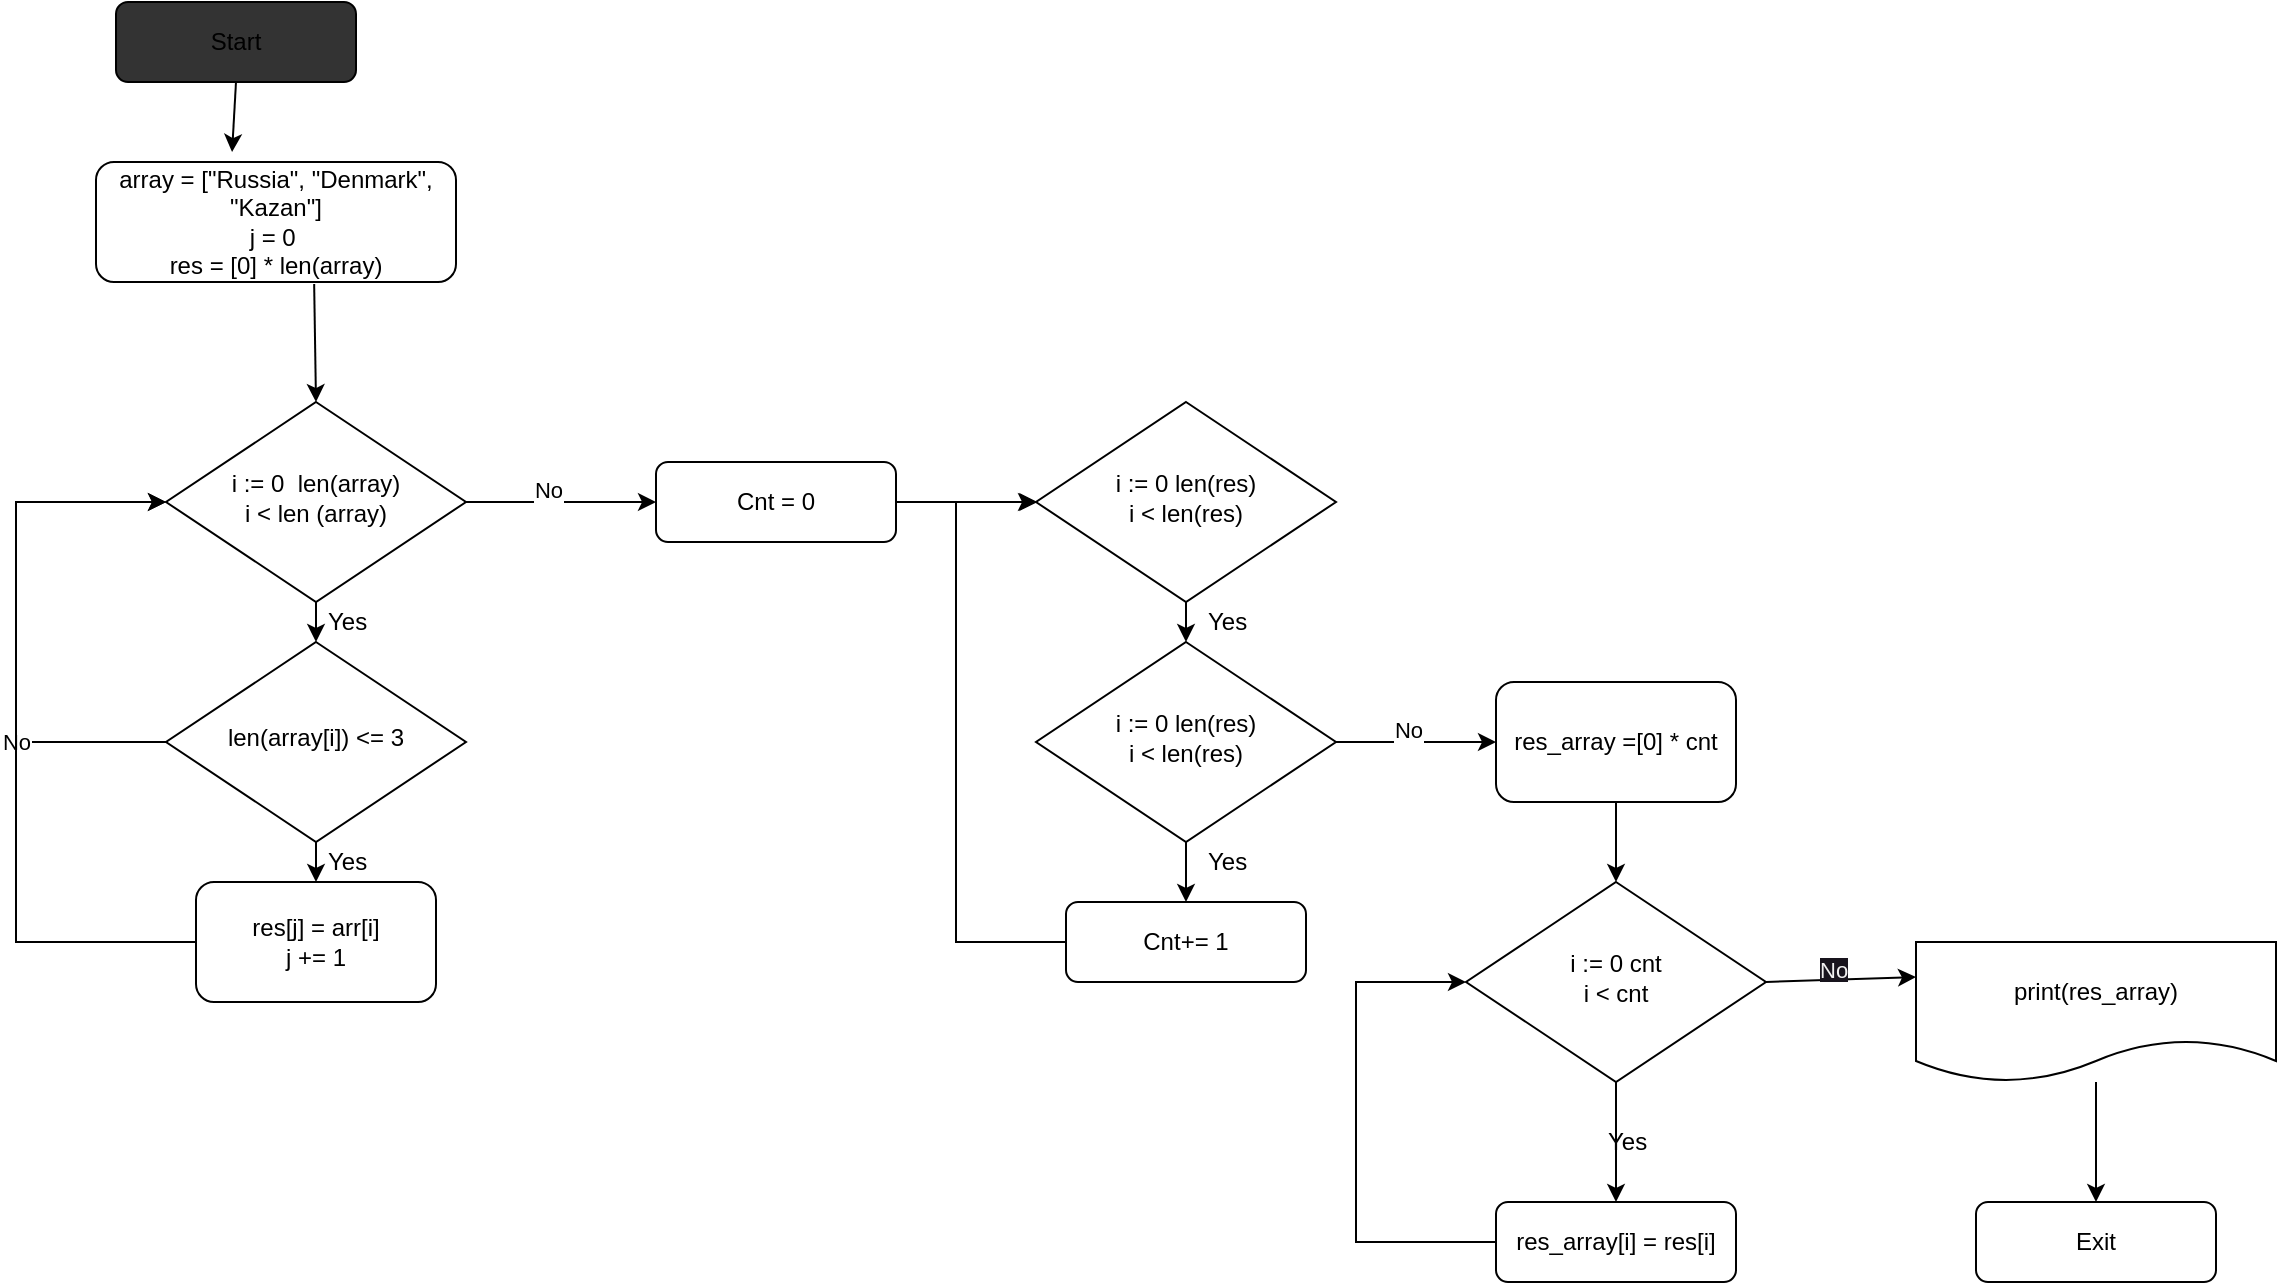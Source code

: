 <mxfile version="22.0.3" type="device">
  <diagram id="C5RBs43oDa-KdzZeNtuy" name="Page-1">
    <mxGraphModel dx="2485" dy="771" grid="1" gridSize="10" guides="1" tooltips="1" connect="1" arrows="1" fold="1" page="1" pageScale="1" pageWidth="827" pageHeight="1169" math="0" shadow="0">
      <root>
        <mxCell id="WIyWlLk6GJQsqaUBKTNV-0" />
        <mxCell id="WIyWlLk6GJQsqaUBKTNV-1" parent="WIyWlLk6GJQsqaUBKTNV-0" />
        <mxCell id="WIyWlLk6GJQsqaUBKTNV-3" value="Start" style="rounded=1;whiteSpace=wrap;html=1;fontSize=12;glass=0;strokeWidth=1;shadow=0;fillColor=#333333;" parent="WIyWlLk6GJQsqaUBKTNV-1" vertex="1">
          <mxGeometry x="-380" y="40" width="120" height="40" as="geometry" />
        </mxCell>
        <mxCell id="WIyWlLk6GJQsqaUBKTNV-6" value="i := 0&amp;nbsp; len(array)&lt;br&gt;i &amp;lt; len (array)" style="rhombus;whiteSpace=wrap;html=1;shadow=0;fontFamily=Helvetica;fontSize=12;align=center;strokeWidth=1;spacing=6;spacingTop=-4;" parent="WIyWlLk6GJQsqaUBKTNV-1" vertex="1">
          <mxGeometry x="-355" y="240" width="150" height="100" as="geometry" />
        </mxCell>
        <mxCell id="WIyWlLk6GJQsqaUBKTNV-11" value="Exit" style="rounded=1;whiteSpace=wrap;html=1;fontSize=12;glass=0;strokeWidth=1;shadow=0;" parent="WIyWlLk6GJQsqaUBKTNV-1" vertex="1">
          <mxGeometry x="550" y="640" width="120" height="40" as="geometry" />
        </mxCell>
        <mxCell id="WIyWlLk6GJQsqaUBKTNV-12" value="Cnt = 0" style="rounded=1;whiteSpace=wrap;html=1;fontSize=12;glass=0;strokeWidth=1;shadow=0;" parent="WIyWlLk6GJQsqaUBKTNV-1" vertex="1">
          <mxGeometry x="-110" y="270" width="120" height="40" as="geometry" />
        </mxCell>
        <mxCell id="hSJEc_ZQ-GUVF6uOlFHG-0" value="array = [&quot;Russia&quot;, &quot;Denmark&quot;, &quot;Kazan&quot;]&lt;br&gt;j = 0&amp;nbsp;&lt;br&gt;res = [0] * len(array)" style="rounded=1;whiteSpace=wrap;html=1;" vertex="1" parent="WIyWlLk6GJQsqaUBKTNV-1">
          <mxGeometry x="-390" y="120" width="180" height="60" as="geometry" />
        </mxCell>
        <mxCell id="hSJEc_ZQ-GUVF6uOlFHG-2" value="" style="endArrow=classic;html=1;rounded=0;exitX=0.5;exitY=1;exitDx=0;exitDy=0;entryX=0.378;entryY=-0.083;entryDx=0;entryDy=0;entryPerimeter=0;" edge="1" parent="WIyWlLk6GJQsqaUBKTNV-1" source="WIyWlLk6GJQsqaUBKTNV-3" target="hSJEc_ZQ-GUVF6uOlFHG-0">
          <mxGeometry width="50" height="50" relative="1" as="geometry">
            <mxPoint x="390" y="420" as="sourcePoint" />
            <mxPoint x="440" y="370" as="targetPoint" />
          </mxGeometry>
        </mxCell>
        <mxCell id="hSJEc_ZQ-GUVF6uOlFHG-4" value="len(array[i]) &amp;lt;= 3" style="rhombus;whiteSpace=wrap;html=1;shadow=0;fontFamily=Helvetica;fontSize=12;align=center;strokeWidth=1;spacing=6;spacingTop=-4;" vertex="1" parent="WIyWlLk6GJQsqaUBKTNV-1">
          <mxGeometry x="-355" y="360" width="150" height="100" as="geometry" />
        </mxCell>
        <mxCell id="hSJEc_ZQ-GUVF6uOlFHG-5" value="res[j] = arr[i]&lt;br&gt;j += 1" style="rounded=1;whiteSpace=wrap;html=1;" vertex="1" parent="WIyWlLk6GJQsqaUBKTNV-1">
          <mxGeometry x="-340" y="480" width="120" height="60" as="geometry" />
        </mxCell>
        <mxCell id="hSJEc_ZQ-GUVF6uOlFHG-7" value="" style="endArrow=classic;html=1;rounded=0;exitX=0.606;exitY=1.017;exitDx=0;exitDy=0;exitPerimeter=0;entryX=0.5;entryY=0;entryDx=0;entryDy=0;" edge="1" parent="WIyWlLk6GJQsqaUBKTNV-1" source="hSJEc_ZQ-GUVF6uOlFHG-0" target="WIyWlLk6GJQsqaUBKTNV-6">
          <mxGeometry width="50" height="50" relative="1" as="geometry">
            <mxPoint x="390" y="420" as="sourcePoint" />
            <mxPoint x="440" y="370" as="targetPoint" />
          </mxGeometry>
        </mxCell>
        <mxCell id="hSJEc_ZQ-GUVF6uOlFHG-16" value="" style="endArrow=classic;html=1;rounded=0;exitX=0;exitY=0.5;exitDx=0;exitDy=0;entryX=0;entryY=0.5;entryDx=0;entryDy=0;" edge="1" parent="WIyWlLk6GJQsqaUBKTNV-1" source="hSJEc_ZQ-GUVF6uOlFHG-4" target="WIyWlLk6GJQsqaUBKTNV-6">
          <mxGeometry relative="1" as="geometry">
            <mxPoint x="-540" y="420" as="sourcePoint" />
            <mxPoint x="-380" y="420" as="targetPoint" />
            <Array as="points">
              <mxPoint x="-430" y="410" />
              <mxPoint x="-430" y="370" />
              <mxPoint x="-430" y="290" />
            </Array>
          </mxGeometry>
        </mxCell>
        <mxCell id="hSJEc_ZQ-GUVF6uOlFHG-19" value="No" style="edgeLabel;html=1;align=center;verticalAlign=middle;resizable=0;points=[];" vertex="1" connectable="0" parent="hSJEc_ZQ-GUVF6uOlFHG-16">
          <mxGeometry y="6" relative="1" as="geometry">
            <mxPoint x="6" y="60" as="offset" />
          </mxGeometry>
        </mxCell>
        <mxCell id="hSJEc_ZQ-GUVF6uOlFHG-20" value="" style="endArrow=classic;html=1;rounded=0;entryX=0;entryY=0.5;entryDx=0;entryDy=0;exitX=0;exitY=0.5;exitDx=0;exitDy=0;" edge="1" parent="WIyWlLk6GJQsqaUBKTNV-1" source="hSJEc_ZQ-GUVF6uOlFHG-5" target="WIyWlLk6GJQsqaUBKTNV-6">
          <mxGeometry relative="1" as="geometry">
            <mxPoint x="-440" y="290" as="sourcePoint" />
            <mxPoint x="-413" y="280" as="targetPoint" />
            <Array as="points">
              <mxPoint x="-430" y="510" />
              <mxPoint x="-430" y="430" />
              <mxPoint x="-430" y="290" />
            </Array>
          </mxGeometry>
        </mxCell>
        <mxCell id="hSJEc_ZQ-GUVF6uOlFHG-24" value="" style="endArrow=classic;html=1;rounded=0;exitX=0.5;exitY=1;exitDx=0;exitDy=0;entryX=0.5;entryY=0;entryDx=0;entryDy=0;" edge="1" parent="WIyWlLk6GJQsqaUBKTNV-1" source="WIyWlLk6GJQsqaUBKTNV-6" target="hSJEc_ZQ-GUVF6uOlFHG-4">
          <mxGeometry width="50" height="50" relative="1" as="geometry">
            <mxPoint x="120" y="410" as="sourcePoint" />
            <mxPoint x="170" y="360" as="targetPoint" />
          </mxGeometry>
        </mxCell>
        <mxCell id="hSJEc_ZQ-GUVF6uOlFHG-25" value="" style="endArrow=classic;html=1;rounded=0;exitX=0.5;exitY=1;exitDx=0;exitDy=0;entryX=0.5;entryY=0;entryDx=0;entryDy=0;" edge="1" parent="WIyWlLk6GJQsqaUBKTNV-1" source="hSJEc_ZQ-GUVF6uOlFHG-4" target="hSJEc_ZQ-GUVF6uOlFHG-5">
          <mxGeometry width="50" height="50" relative="1" as="geometry">
            <mxPoint x="-230" y="490" as="sourcePoint" />
            <mxPoint x="-180" y="440" as="targetPoint" />
          </mxGeometry>
        </mxCell>
        <mxCell id="hSJEc_ZQ-GUVF6uOlFHG-26" value="Yes" style="text;strokeColor=none;fillColor=none;align=left;verticalAlign=middle;spacingLeft=4;spacingRight=4;overflow=hidden;points=[[0,0.5],[1,0.5]];portConstraint=eastwest;rotatable=0;whiteSpace=wrap;html=1;" vertex="1" parent="WIyWlLk6GJQsqaUBKTNV-1">
          <mxGeometry x="-280" y="460" width="40" height="20" as="geometry" />
        </mxCell>
        <mxCell id="hSJEc_ZQ-GUVF6uOlFHG-27" value="Yes" style="text;strokeColor=none;fillColor=none;align=left;verticalAlign=middle;spacingLeft=4;spacingRight=4;overflow=hidden;points=[[0,0.5],[1,0.5]];portConstraint=eastwest;rotatable=0;whiteSpace=wrap;html=1;" vertex="1" parent="WIyWlLk6GJQsqaUBKTNV-1">
          <mxGeometry x="-280" y="340" width="40" height="20" as="geometry" />
        </mxCell>
        <mxCell id="hSJEc_ZQ-GUVF6uOlFHG-28" value="" style="endArrow=classic;html=1;rounded=0;exitX=1;exitY=0.5;exitDx=0;exitDy=0;" edge="1" parent="WIyWlLk6GJQsqaUBKTNV-1" source="WIyWlLk6GJQsqaUBKTNV-6">
          <mxGeometry width="50" height="50" relative="1" as="geometry">
            <mxPoint x="120" y="410" as="sourcePoint" />
            <mxPoint x="-110" y="290" as="targetPoint" />
          </mxGeometry>
        </mxCell>
        <mxCell id="hSJEc_ZQ-GUVF6uOlFHG-29" value="No" style="edgeLabel;html=1;align=center;verticalAlign=middle;resizable=0;points=[];" vertex="1" connectable="0" parent="WIyWlLk6GJQsqaUBKTNV-1">
          <mxGeometry x="-200" y="270" as="geometry">
            <mxPoint x="36" y="14" as="offset" />
          </mxGeometry>
        </mxCell>
        <mxCell id="hSJEc_ZQ-GUVF6uOlFHG-30" value="i := 0 len(res)&lt;br&gt;i &amp;lt; len(res)" style="rhombus;whiteSpace=wrap;html=1;shadow=0;fontFamily=Helvetica;fontSize=12;align=center;strokeWidth=1;spacing=6;spacingTop=-4;" vertex="1" parent="WIyWlLk6GJQsqaUBKTNV-1">
          <mxGeometry x="80" y="240" width="150" height="100" as="geometry" />
        </mxCell>
        <mxCell id="hSJEc_ZQ-GUVF6uOlFHG-31" value="" style="endArrow=classic;html=1;rounded=0;" edge="1" parent="WIyWlLk6GJQsqaUBKTNV-1" source="WIyWlLk6GJQsqaUBKTNV-12">
          <mxGeometry width="50" height="50" relative="1" as="geometry">
            <mxPoint x="10" y="340" as="sourcePoint" />
            <mxPoint x="80.711" y="290" as="targetPoint" />
          </mxGeometry>
        </mxCell>
        <mxCell id="hSJEc_ZQ-GUVF6uOlFHG-32" value="i := 0 len(res)&lt;br&gt;i &amp;lt; len(res)" style="rhombus;whiteSpace=wrap;html=1;shadow=0;fontFamily=Helvetica;fontSize=12;align=center;strokeWidth=1;spacing=6;spacingTop=-4;" vertex="1" parent="WIyWlLk6GJQsqaUBKTNV-1">
          <mxGeometry x="80" y="360" width="150" height="100" as="geometry" />
        </mxCell>
        <mxCell id="hSJEc_ZQ-GUVF6uOlFHG-33" value="Cnt+= 1" style="rounded=1;whiteSpace=wrap;html=1;fontSize=12;glass=0;strokeWidth=1;shadow=0;" vertex="1" parent="WIyWlLk6GJQsqaUBKTNV-1">
          <mxGeometry x="95" y="490" width="120" height="40" as="geometry" />
        </mxCell>
        <mxCell id="hSJEc_ZQ-GUVF6uOlFHG-35" value="" style="endArrow=classic;html=1;rounded=0;exitX=0.5;exitY=1;exitDx=0;exitDy=0;entryX=0.5;entryY=0;entryDx=0;entryDy=0;" edge="1" parent="WIyWlLk6GJQsqaUBKTNV-1" source="hSJEc_ZQ-GUVF6uOlFHG-30" target="hSJEc_ZQ-GUVF6uOlFHG-32">
          <mxGeometry width="50" height="50" relative="1" as="geometry">
            <mxPoint x="300" y="380" as="sourcePoint" />
            <mxPoint x="350" y="330" as="targetPoint" />
          </mxGeometry>
        </mxCell>
        <mxCell id="hSJEc_ZQ-GUVF6uOlFHG-36" value="" style="endArrow=classic;html=1;rounded=0;entryX=0.5;entryY=0;entryDx=0;entryDy=0;" edge="1" parent="WIyWlLk6GJQsqaUBKTNV-1" source="hSJEc_ZQ-GUVF6uOlFHG-32" target="hSJEc_ZQ-GUVF6uOlFHG-33">
          <mxGeometry width="50" height="50" relative="1" as="geometry">
            <mxPoint x="450" y="400" as="sourcePoint" />
            <mxPoint x="500" y="350" as="targetPoint" />
          </mxGeometry>
        </mxCell>
        <mxCell id="hSJEc_ZQ-GUVF6uOlFHG-37" value="" style="endArrow=classic;html=1;rounded=0;exitX=0;exitY=0.5;exitDx=0;exitDy=0;" edge="1" parent="WIyWlLk6GJQsqaUBKTNV-1" source="hSJEc_ZQ-GUVF6uOlFHG-33">
          <mxGeometry width="50" height="50" relative="1" as="geometry">
            <mxPoint x="70" y="570" as="sourcePoint" />
            <mxPoint x="80" y="290" as="targetPoint" />
            <Array as="points">
              <mxPoint x="40" y="510" />
              <mxPoint x="40" y="290" />
            </Array>
          </mxGeometry>
        </mxCell>
        <mxCell id="hSJEc_ZQ-GUVF6uOlFHG-38" value="Yes" style="text;strokeColor=none;fillColor=none;align=left;verticalAlign=middle;spacingLeft=4;spacingRight=4;overflow=hidden;points=[[0,0.5],[1,0.5]];portConstraint=eastwest;rotatable=0;whiteSpace=wrap;html=1;" vertex="1" parent="WIyWlLk6GJQsqaUBKTNV-1">
          <mxGeometry x="160" y="340" width="40" height="20" as="geometry" />
        </mxCell>
        <mxCell id="hSJEc_ZQ-GUVF6uOlFHG-39" value="Yes" style="text;strokeColor=none;fillColor=none;align=left;verticalAlign=middle;spacingLeft=4;spacingRight=4;overflow=hidden;points=[[0,0.5],[1,0.5]];portConstraint=eastwest;rotatable=0;whiteSpace=wrap;html=1;" vertex="1" parent="WIyWlLk6GJQsqaUBKTNV-1">
          <mxGeometry x="160" y="460" width="40" height="20" as="geometry" />
        </mxCell>
        <mxCell id="hSJEc_ZQ-GUVF6uOlFHG-40" value="res_array =[0] * cnt" style="rounded=1;whiteSpace=wrap;html=1;" vertex="1" parent="WIyWlLk6GJQsqaUBKTNV-1">
          <mxGeometry x="310" y="380" width="120" height="60" as="geometry" />
        </mxCell>
        <mxCell id="hSJEc_ZQ-GUVF6uOlFHG-41" value="" style="endArrow=classic;html=1;rounded=0;entryX=0;entryY=0.5;entryDx=0;entryDy=0;" edge="1" parent="WIyWlLk6GJQsqaUBKTNV-1" source="hSJEc_ZQ-GUVF6uOlFHG-32" target="hSJEc_ZQ-GUVF6uOlFHG-40">
          <mxGeometry width="50" height="50" relative="1" as="geometry">
            <mxPoint x="230" y="460" as="sourcePoint" />
            <mxPoint x="290" y="410" as="targetPoint" />
          </mxGeometry>
        </mxCell>
        <mxCell id="hSJEc_ZQ-GUVF6uOlFHG-42" value="No" style="edgeLabel;html=1;align=center;verticalAlign=middle;resizable=0;points=[];" vertex="1" connectable="0" parent="WIyWlLk6GJQsqaUBKTNV-1">
          <mxGeometry x="230" y="390" as="geometry">
            <mxPoint x="36" y="14" as="offset" />
          </mxGeometry>
        </mxCell>
        <mxCell id="hSJEc_ZQ-GUVF6uOlFHG-43" value="i := 0 cnt&lt;br&gt;i &amp;lt; cnt" style="rhombus;whiteSpace=wrap;html=1;shadow=0;fontFamily=Helvetica;fontSize=12;align=center;strokeWidth=1;spacing=6;spacingTop=-4;" vertex="1" parent="WIyWlLk6GJQsqaUBKTNV-1">
          <mxGeometry x="295" y="480" width="150" height="100" as="geometry" />
        </mxCell>
        <mxCell id="hSJEc_ZQ-GUVF6uOlFHG-44" value="res_array[i] = res[i]" style="rounded=1;whiteSpace=wrap;html=1;fontSize=12;glass=0;strokeWidth=1;shadow=0;" vertex="1" parent="WIyWlLk6GJQsqaUBKTNV-1">
          <mxGeometry x="310" y="640" width="120" height="40" as="geometry" />
        </mxCell>
        <mxCell id="hSJEc_ZQ-GUVF6uOlFHG-45" value="" style="endArrow=classic;html=1;rounded=0;entryX=0.5;entryY=0;entryDx=0;entryDy=0;" edge="1" parent="WIyWlLk6GJQsqaUBKTNV-1" source="hSJEc_ZQ-GUVF6uOlFHG-43" target="hSJEc_ZQ-GUVF6uOlFHG-44">
          <mxGeometry width="50" height="50" relative="1" as="geometry">
            <mxPoint x="365" y="630" as="sourcePoint" />
            <mxPoint x="365" y="650.711" as="targetPoint" />
          </mxGeometry>
        </mxCell>
        <mxCell id="hSJEc_ZQ-GUVF6uOlFHG-46" value="Yes" style="text;strokeColor=none;fillColor=none;align=left;verticalAlign=middle;spacingLeft=4;spacingRight=4;overflow=hidden;points=[[0,0.5],[1,0.5]];portConstraint=eastwest;rotatable=0;whiteSpace=wrap;html=1;" vertex="1" parent="WIyWlLk6GJQsqaUBKTNV-1">
          <mxGeometry x="360" y="600" width="40" height="20" as="geometry" />
        </mxCell>
        <mxCell id="hSJEc_ZQ-GUVF6uOlFHG-47" value="" style="endArrow=classic;html=1;rounded=0;entryX=0;entryY=0.5;entryDx=0;entryDy=0;exitX=0;exitY=0.5;exitDx=0;exitDy=0;" edge="1" parent="WIyWlLk6GJQsqaUBKTNV-1" source="hSJEc_ZQ-GUVF6uOlFHG-44" target="hSJEc_ZQ-GUVF6uOlFHG-43">
          <mxGeometry width="50" height="50" relative="1" as="geometry">
            <mxPoint x="234.289" y="710" as="sourcePoint" />
            <mxPoint x="234.289" y="660" as="targetPoint" />
            <Array as="points">
              <mxPoint x="240" y="660" />
              <mxPoint x="240" y="530" />
            </Array>
          </mxGeometry>
        </mxCell>
        <mxCell id="hSJEc_ZQ-GUVF6uOlFHG-48" value="print(res_array)" style="shape=document;whiteSpace=wrap;html=1;boundedLbl=1;" vertex="1" parent="WIyWlLk6GJQsqaUBKTNV-1">
          <mxGeometry x="520" y="510" width="180" height="70" as="geometry" />
        </mxCell>
        <mxCell id="hSJEc_ZQ-GUVF6uOlFHG-49" value="" style="endArrow=classic;html=1;rounded=0;entryX=0.5;entryY=0;entryDx=0;entryDy=0;exitX=0.5;exitY=1;exitDx=0;exitDy=0;" edge="1" parent="WIyWlLk6GJQsqaUBKTNV-1" source="hSJEc_ZQ-GUVF6uOlFHG-40" target="hSJEc_ZQ-GUVF6uOlFHG-43">
          <mxGeometry width="50" height="50" relative="1" as="geometry">
            <mxPoint x="-580" y="640" as="sourcePoint" />
            <mxPoint x="-530" y="590" as="targetPoint" />
          </mxGeometry>
        </mxCell>
        <mxCell id="hSJEc_ZQ-GUVF6uOlFHG-50" value="" style="endArrow=classic;html=1;rounded=0;exitX=1;exitY=0.5;exitDx=0;exitDy=0;entryX=0;entryY=0.25;entryDx=0;entryDy=0;" edge="1" parent="WIyWlLk6GJQsqaUBKTNV-1" source="hSJEc_ZQ-GUVF6uOlFHG-43" target="hSJEc_ZQ-GUVF6uOlFHG-48">
          <mxGeometry width="50" height="50" relative="1" as="geometry">
            <mxPoint x="460" y="480" as="sourcePoint" />
            <mxPoint x="510" y="430" as="targetPoint" />
          </mxGeometry>
        </mxCell>
        <mxCell id="hSJEc_ZQ-GUVF6uOlFHG-51" value="" style="endArrow=classic;html=1;rounded=0;entryX=0.5;entryY=0;entryDx=0;entryDy=0;" edge="1" parent="WIyWlLk6GJQsqaUBKTNV-1" source="hSJEc_ZQ-GUVF6uOlFHG-48" target="WIyWlLk6GJQsqaUBKTNV-11">
          <mxGeometry width="50" height="50" relative="1" as="geometry">
            <mxPoint x="610" y="630" as="sourcePoint" />
            <mxPoint x="610" y="650.711" as="targetPoint" />
          </mxGeometry>
        </mxCell>
        <mxCell id="hSJEc_ZQ-GUVF6uOlFHG-52" value="&lt;span style=&quot;color: rgb(240, 240, 240); font-family: Helvetica; font-size: 11px; font-style: normal; font-variant-ligatures: normal; font-variant-caps: normal; font-weight: 400; letter-spacing: normal; orphans: 2; text-align: center; text-indent: 0px; text-transform: none; widows: 2; word-spacing: 0px; -webkit-text-stroke-width: 0px; background-color: rgb(24, 20, 29); text-decoration-thickness: initial; text-decoration-style: initial; text-decoration-color: initial; float: none; display: inline !important;&quot;&gt;No&lt;/span&gt;" style="text;whiteSpace=wrap;html=1;" vertex="1" parent="WIyWlLk6GJQsqaUBKTNV-1">
          <mxGeometry x="470" y="510" width="20" height="20" as="geometry" />
        </mxCell>
      </root>
    </mxGraphModel>
  </diagram>
</mxfile>
